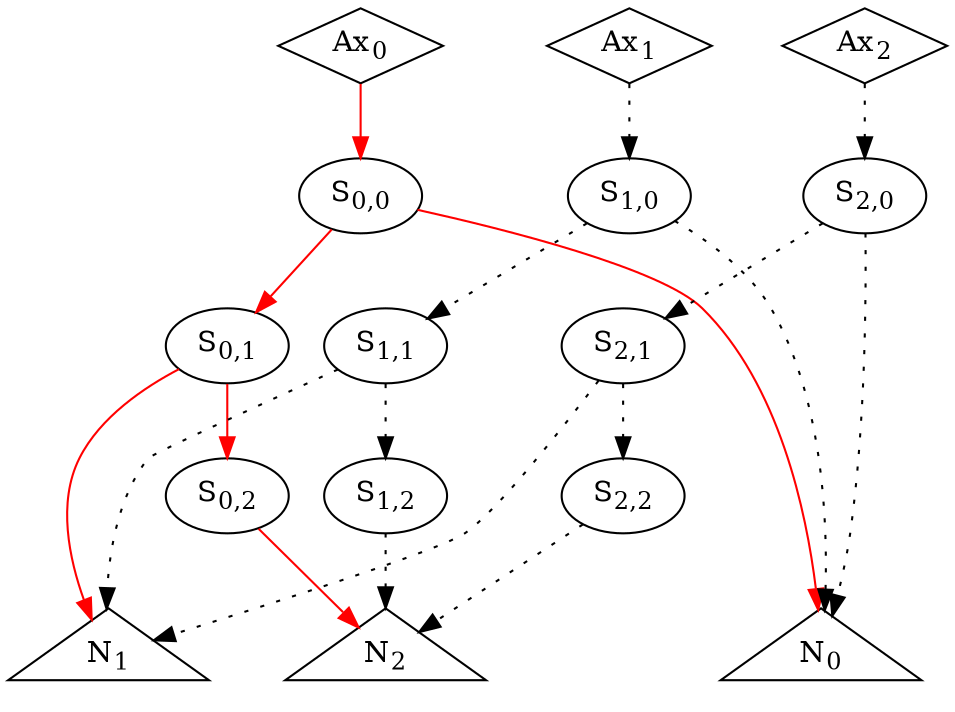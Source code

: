 /* Created with the Wolfram Language : www.wolfram.com */

digraph{
  {rank=same; "N\n 1", "N\n 2","N\n 0"}

    splines="lines"
  subgraph axons {
    splines="lines"
    rankdir=AB
	"Ax\n  0" [label=<Ax<SUB>0</SUB>> shape="diamond"];
	"Ax\n  1" [label=<Ax<SUB>1</SUB>>shape="diamond"];
	"Ax\n  2" [label=<Ax<SUB>2</SUB>> shape="diamond"];
  }
	subgraph synapses {
	  splines="lines"
	"S\n 0,0" [label=<S<SUB>0,0</SUB>>];
	"S\n 0,1" [label=<S<SUB>0,1</SUB>>];
	"S\n 0,2" [label=<S<SUB>0,2</SUB>>];
	
	"S\n 1,0" [label=<S<SUB>1,0</SUB>>];
	"S\n 1,1" [label=<S<SUB>1,1</SUB>>];
	"S\n 1,2" [label=<S<SUB>1,2</SUB>>];

	"S\n 2,0" [label=<S<SUB>2,0</SUB>>];
	"S\n 2,1" [label=<S<SUB>2,1</SUB>>];
	"S\n 2,2" [label=<S<SUB>2,2</SUB>>];
	}
	subgraph neurons{
	  splines="lines"
	  splines="lines"
	  rankdir=TB
	  k=0
		"N\n 0" [label=<N<SUB>0</SUB>>  shape="triangle"];
	"N\n 1" [label=<N<SUB>1</SUB>> shape="triangle"];
	"N\n 2" [label=<N<SUB>2</SUB>>  shape="triangle"];

}
	"Ax\n  1" -> "S\n 1,0" [style=dotted];
	"S\n 1,0" -> "S\n 1,1" [style=dotted];
	"S\n 1,1" -> "S\n 1,2" [style=dotted];
	"Ax\n  2" -> "S\n 2,0" [style=dotted];
	"S\n 2,0" -> "S\n 2,1" [style=dotted];
	"S\n 2,1" -> "S\n 2,2" [style=dotted];
	
	"S\n 1,0" -> "N\n 0" [style=dotted];
	"S\n 1,1" -> "N\n 1" [style=dotted];
	"S\n 1,2" -> "N\n 2" [style=dotted];
	"S\n 2,0" -> "N\n 0" [style=dotted];
	"S\n 2,1" -> "N\n 1" [style=dotted];
	"S\n 2,2" -> "N\n 2" [style=dotted];
	
	
	"S\n 0,0" -> "N\n 0" [ color="red"];
	"S\n 0,1" -> "N\n 1" [ color="red"];
	"S\n 0,2" -> "N\n 2" [ color="red"];
	
	"Ax\n  0" -> "S\n 0,0" [color="red"];
	"S\n 0,0" -> "S\n 0,1" [color="red"];
	"S\n 0,1" -> "S\n 0,2" [color="red"];

	
}
